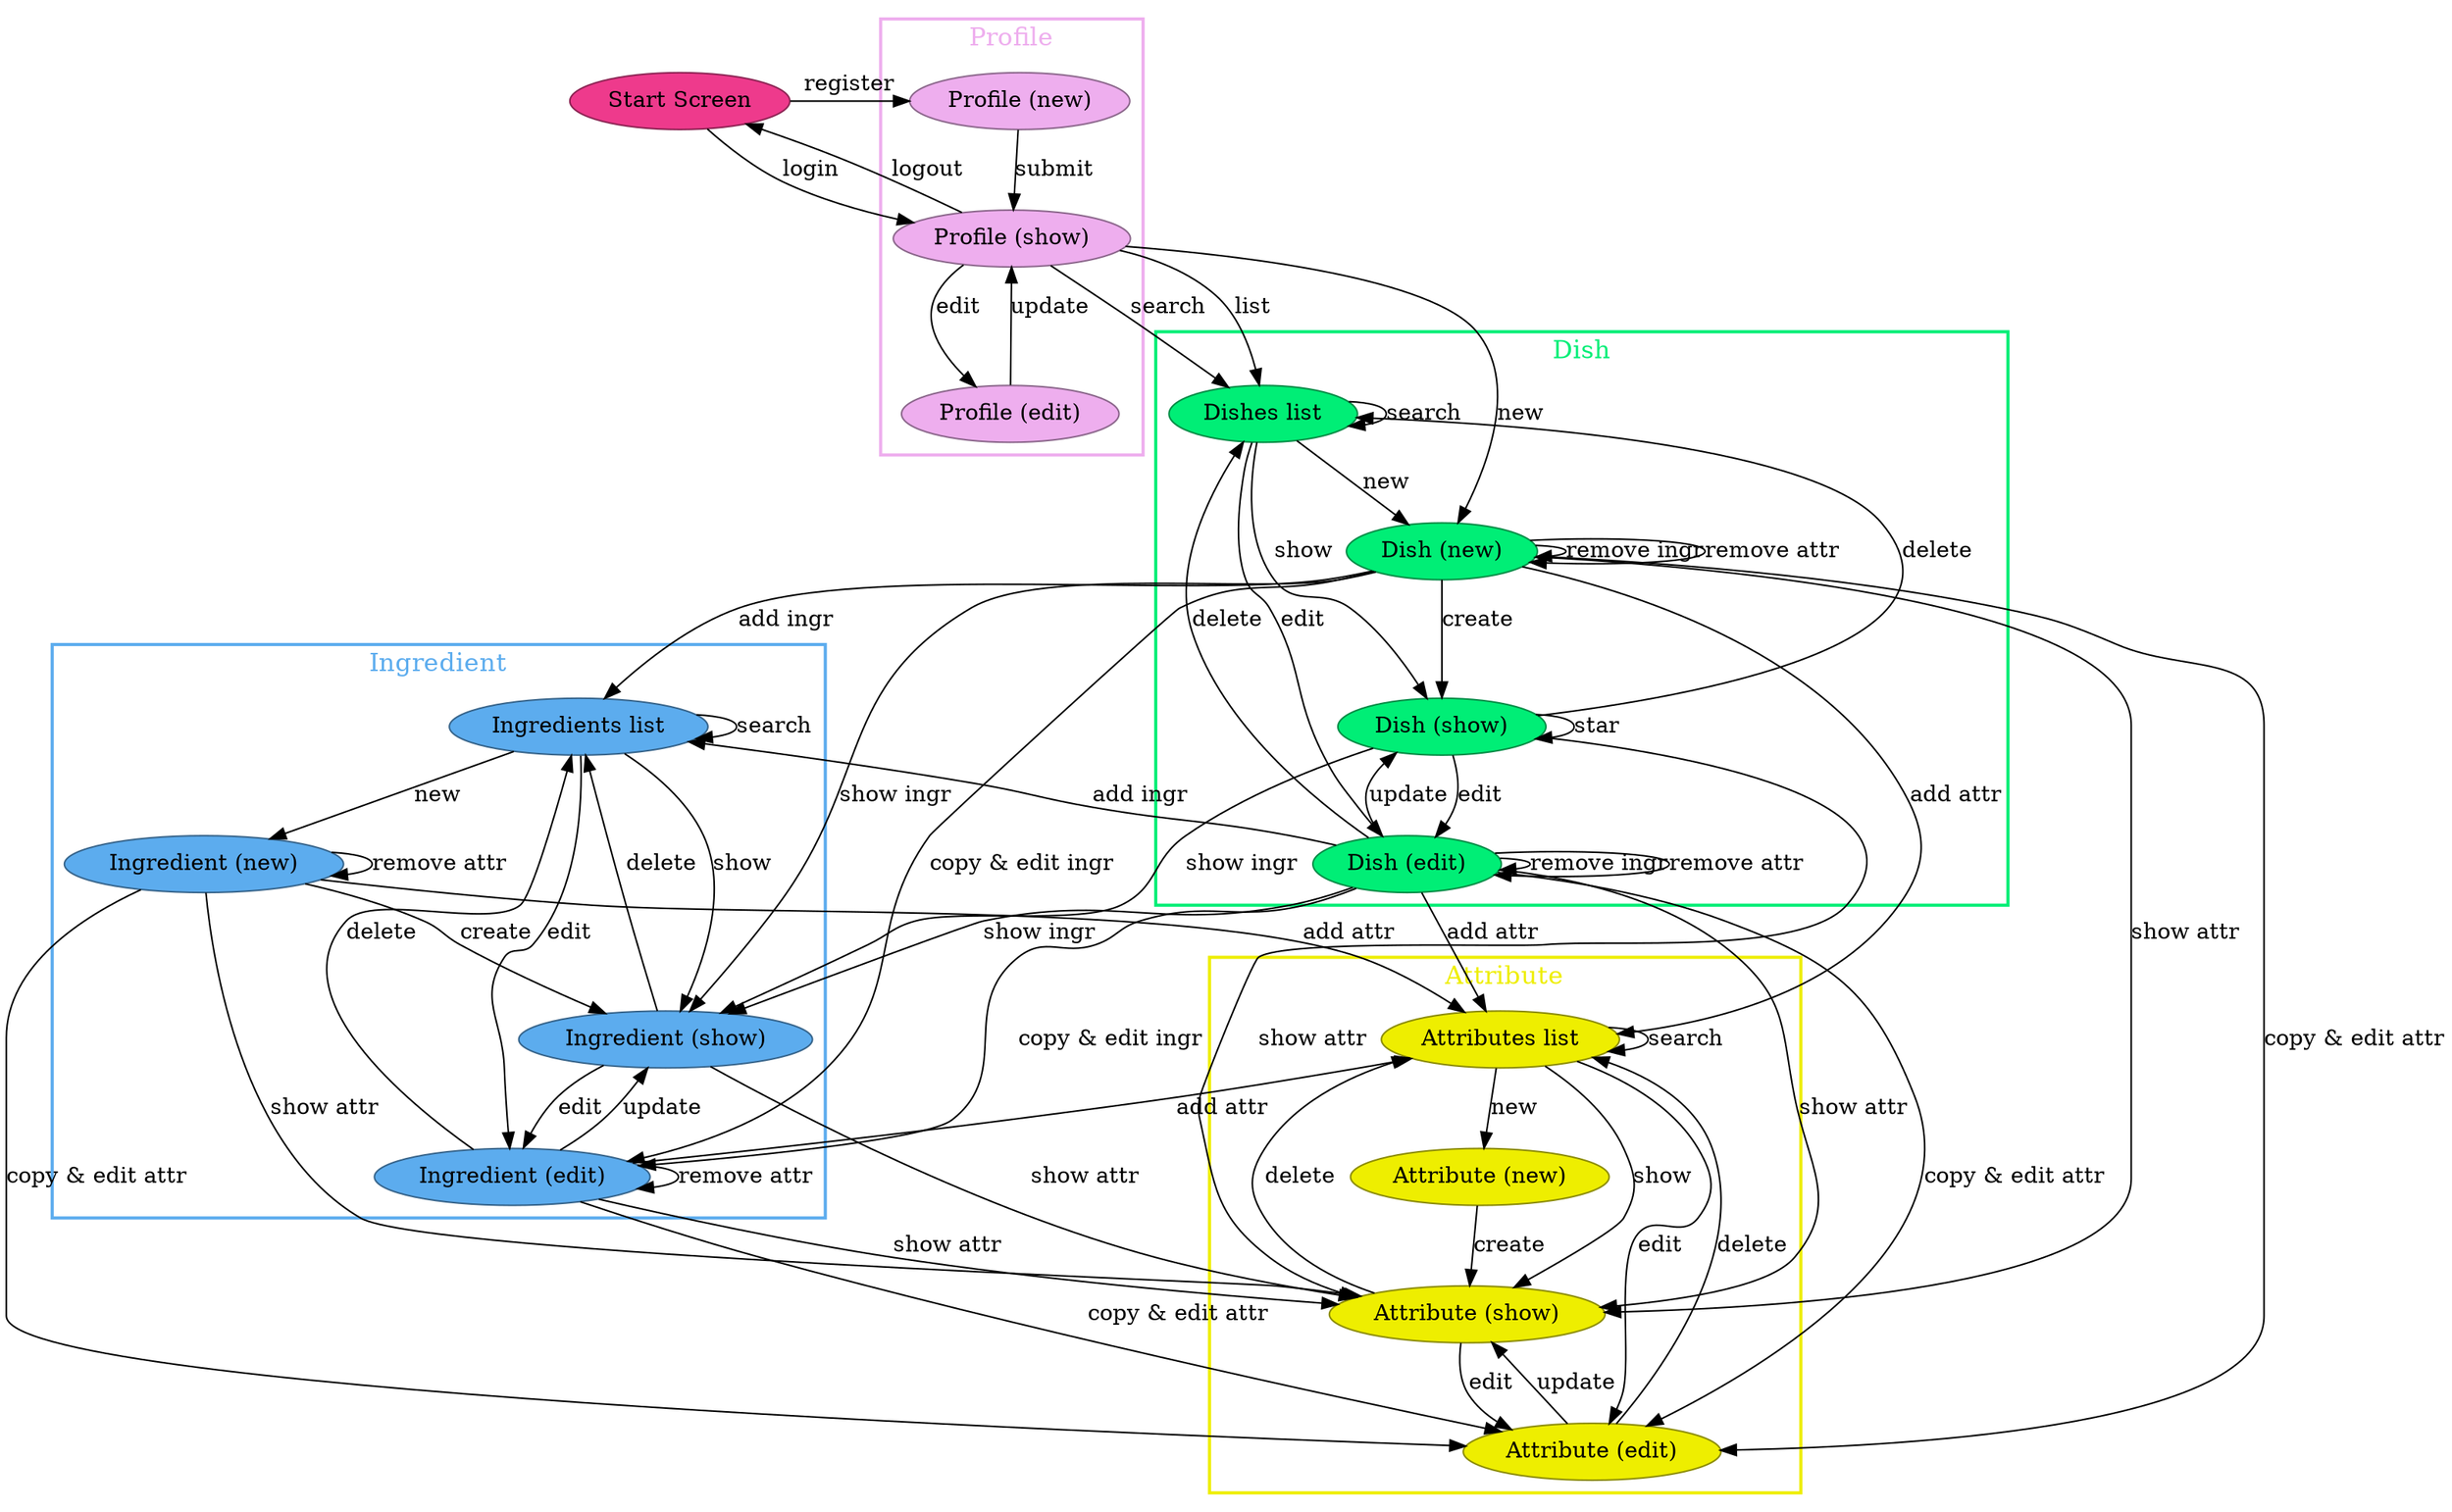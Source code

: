 digraph G {
  node [shape = ellipse, style = filled];

  // {{{ Screens.

  StartScreen [label = "Start Screen", color = violetred4, fillcolor = violetred2];

  subgraph clusterprofile {
    label = "Profile";
    style = bold;
    color = plum2;
    fontcolor = plum2;
    fontsize = 16;
    node [color = plum4, fillcolor = plum2];

    ProfileShow [label = "Profile (show)"];
    ProfileNew [label = "Profile (new)"];
    ProfileEdit [label = "Profile (edit)"];
  }

  subgraph clusterdish {
    label = "Dish";
    style = bold;
    color = springgreen2;
    fontcolor = springgreen2;
    fontsize = 16;
    node [color = springgreen4, fillcolor = springgreen2];

    Dishes [label = "Dishes list"];
    DishShow [label = "Dish (show)"];
    DishNew [label = "Dish (new)"];
    DishEdit [label = "Dish (edit)"];
  }

  subgraph clusteringredient {
    label = "Ingredient";
    style = bold;
    color = steelblue2;
    fontcolor = steelblue2;
    fontsize = 16;
    node [color = steelblue4, fillcolor = steelblue2];

    Ingrs [label = "Ingredients list"];
    IngrShow [label = "Ingredient (show)"];
    IngrNew [label = "Ingredient (new)"];
    IngrEdit [label = "Ingredient (edit)"];
  }

  subgraph clusterattribute {
    label = "Attribute";
    style = bold;
    color = yellow2;
    fontcolor = yellow2;
    fontsize = 16;
    node [color = yellow4, fillcolor = yellow2];

    Attrs [label = "Attributes list"];
    AttrShow [label = "Attribute (show)"];
    AttrNew [label = "Attribute (new)"];
    AttrEdit [label = "Attribute (edit)"];
  }

  // }}}

  // {{{ Actions.

  // {{{ Start Screen.

  StartScreen -> ProfileShow [label = "login"];
  StartScreen -> ProfileNew [label = "register"];

  // }}}

  // {{{ Profile.

  ProfileShow -> StartScreen [label = "logout"];
  ProfileShow -> ProfileEdit [label = "edit"];
  ProfileShow -> Dishes [label = "list"];
  ProfileShow -> Dishes [label = "search"];
  ProfileShow -> DishNew [label = "new"];

  ProfileNew -> ProfileShow [label = "submit"];

  ProfileEdit -> ProfileShow [label = "update"];

  // }}}

  // {{{ Dishes.

  Dishes -> Dishes [label = "search"];
  Dishes -> DishNew [label = "new"];
  Dishes -> DishShow [label = "show"];
  Dishes -> DishEdit [label = "edit"];

  DishShow -> DishShow [label = "star"];
  DishShow -> DishEdit [label = "edit"];
  DishShow -> Dishes [label = "delete"];
  DishShow -> IngrShow [label = "show ingr"];
  DishShow -> AttrShow [label = "show attr"];

  DishNew -> DishShow [label = "create"];
  DishNew -> IngrShow [label = "show ingr"];
  DishNew -> Ingrs [label = "add ingr"];
  DishNew -> DishNew [label = "remove ingr"];
  DishNew -> IngrEdit [label = "copy & edit ingr"];
  DishNew -> AttrShow [label = "show attr"];
  DishNew -> Attrs [label = "add attr"];
  DishNew -> DishNew [label = "remove attr"];
  DishNew -> AttrEdit [label = "copy & edit attr"];

  DishEdit -> DishShow [label = "update"];
  DishEdit -> Dishes [label = "delete"];
  DishEdit -> IngrShow [label = "show ingr"];
  DishEdit -> Ingrs [label = "add ingr"];
  DishEdit -> DishEdit [label = "remove ingr"];
  DishEdit -> IngrEdit [label = "copy & edit ingr"];
  DishEdit -> AttrShow [label = "show attr"];
  DishEdit -> Attrs [label = "add attr"];
  DishEdit -> DishEdit [label = "remove attr"];
  DishEdit -> AttrEdit [label = "copy & edit attr"];

  // }}}

  // {{{ Ingrs.

  Ingrs -> Ingrs [label = "search"];
  Ingrs -> IngrNew [label = "new"];
  Ingrs -> IngrShow [label = "show"];
  Ingrs -> IngrEdit [label = "edit"];

  IngrShow -> IngrEdit [label = "edit"];
  IngrShow -> Ingrs [label = "delete"];
  IngrShow -> AttrShow [label = "show attr"];

  IngrNew -> IngrShow [label = "create"];
  IngrNew -> AttrShow [label = "show attr"];
  IngrNew -> Attrs [label = "add attr"];
  IngrNew -> IngrNew [label = "remove attr"];
  IngrNew -> AttrEdit [label = "copy & edit attr"];

  IngrEdit -> IngrShow [label = "update"];
  IngrEdit -> Ingrs [label = "delete"];
  IngrEdit -> AttrShow [label = "show attr"];
  IngrEdit -> Attrs [label = "add attr"];
  IngrEdit -> IngrEdit [label = "remove attr"];
  IngrEdit -> AttrEdit [label = "copy & edit attr"];

  // }}}

  // {{{ Attrs.

  Attrs -> Attrs [label = "search"];
  Attrs -> AttrNew [label = "new"];
  Attrs -> AttrShow [label = "show"];
  Attrs -> AttrEdit [label = "edit"];

  AttrShow -> AttrEdit [label = "edit"];
  AttrShow -> Attrs [label = "delete"];

  AttrNew -> AttrShow [label = "create"];

  AttrEdit -> AttrShow [label = "update"];
  AttrEdit -> Attrs [label = "delete"];

  // }}}

  // }}}

}


// vim: set filetype=dot :
